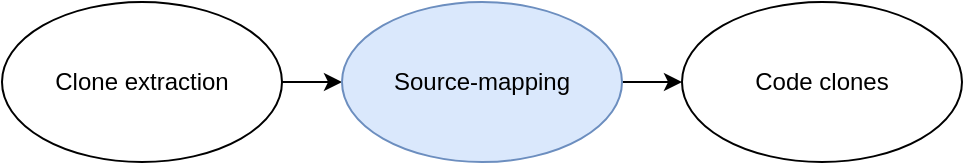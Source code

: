 <mxfile version="21.1.2" type="device">
  <diagram name="Page-1" id="0xaKvcrYNr95pNH14Osg">
    <mxGraphModel dx="2284" dy="849" grid="1" gridSize="10" guides="1" tooltips="1" connect="1" arrows="1" fold="1" page="1" pageScale="1" pageWidth="850" pageHeight="1100" math="0" shadow="0">
      <root>
        <mxCell id="0" />
        <mxCell id="1" parent="0" />
        <mxCell id="nkXtuYNd5NuE9keqcuQ0-2" value="" style="edgeStyle=orthogonalEdgeStyle;rounded=0;orthogonalLoop=1;jettySize=auto;html=1;" parent="1" source="Im9fZA_TLzj1qI4OMQGq-3" target="nkXtuYNd5NuE9keqcuQ0-1" edge="1">
          <mxGeometry relative="1" as="geometry" />
        </mxCell>
        <mxCell id="Im9fZA_TLzj1qI4OMQGq-3" value="Clone extraction" style="ellipse;whiteSpace=wrap;html=1;" parent="1" vertex="1">
          <mxGeometry x="-270" y="340" width="140" height="80" as="geometry" />
        </mxCell>
        <mxCell id="Im9fZA_TLzj1qI4OMQGq-5" value="Code clones" style="ellipse;whiteSpace=wrap;html=1;" parent="1" vertex="1">
          <mxGeometry x="70" y="340" width="140" height="80" as="geometry" />
        </mxCell>
        <mxCell id="nkXtuYNd5NuE9keqcuQ0-3" style="edgeStyle=orthogonalEdgeStyle;rounded=0;orthogonalLoop=1;jettySize=auto;html=1;exitX=1;exitY=0.5;exitDx=0;exitDy=0;" parent="1" source="nkXtuYNd5NuE9keqcuQ0-1" target="Im9fZA_TLzj1qI4OMQGq-5" edge="1">
          <mxGeometry relative="1" as="geometry" />
        </mxCell>
        <mxCell id="nkXtuYNd5NuE9keqcuQ0-1" value="Source-mapping" style="ellipse;whiteSpace=wrap;html=1;fillColor=#dae8fc;strokeColor=#6c8ebf;" parent="1" vertex="1">
          <mxGeometry x="-100" y="340" width="140" height="80" as="geometry" />
        </mxCell>
      </root>
    </mxGraphModel>
  </diagram>
</mxfile>
